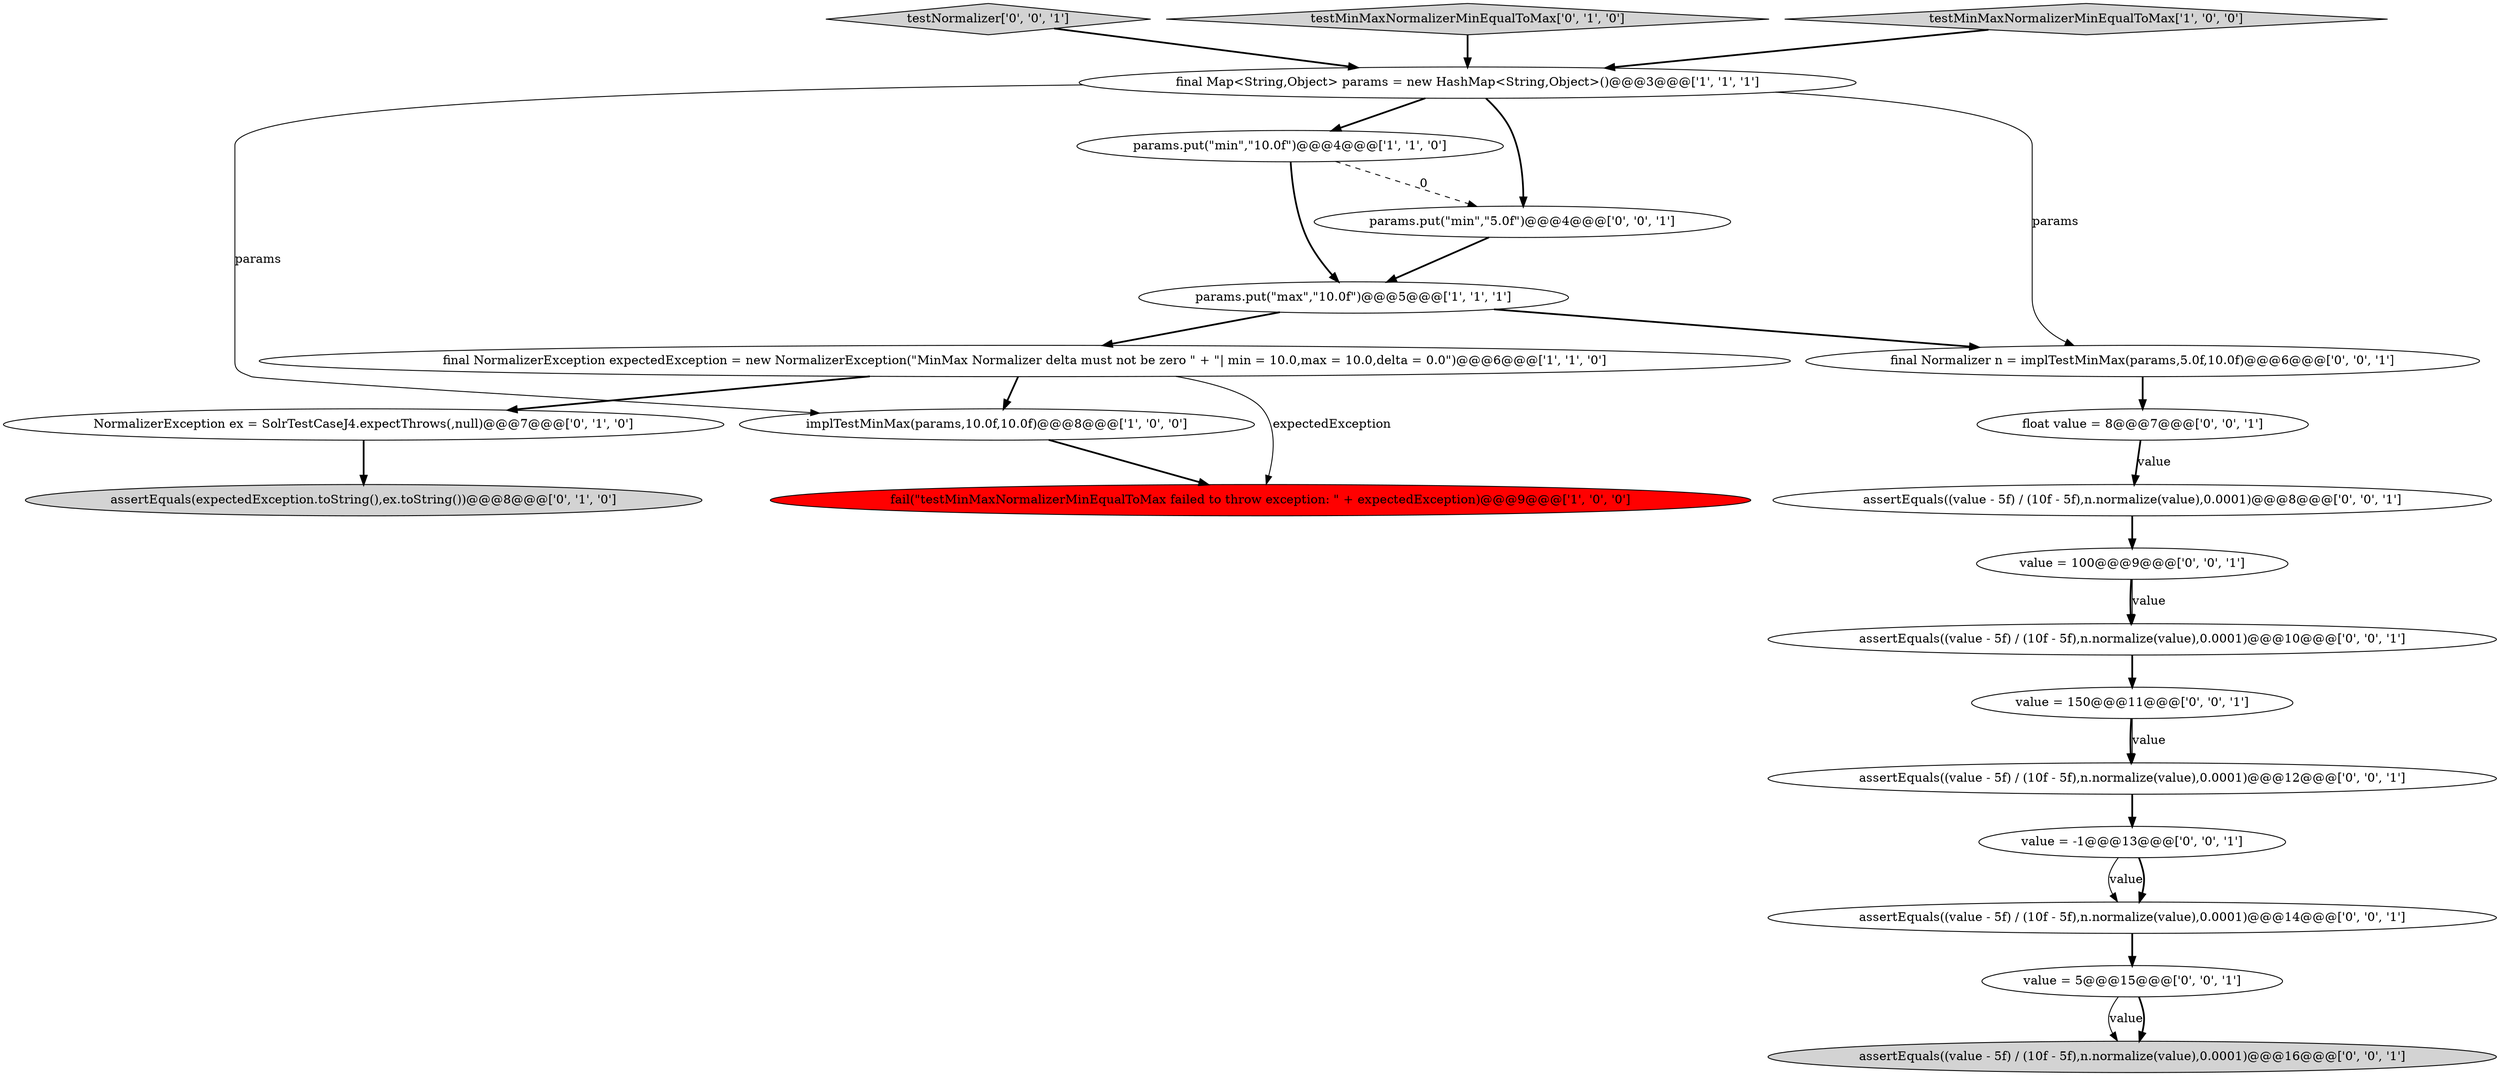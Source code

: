 digraph {
16 [style = filled, label = "assertEquals((value - 5f) / (10f - 5f),n.normalize(value),0.0001)@@@16@@@['0', '0', '1']", fillcolor = lightgray, shape = ellipse image = "AAA0AAABBB3BBB"];
11 [style = filled, label = "params.put(\"min\",\"5.0f\")@@@4@@@['0', '0', '1']", fillcolor = white, shape = ellipse image = "AAA0AAABBB3BBB"];
4 [style = filled, label = "final NormalizerException expectedException = new NormalizerException(\"MinMax Normalizer delta must not be zero \" + \"| min = 10.0,max = 10.0,delta = 0.0\")@@@6@@@['1', '1', '0']", fillcolor = white, shape = ellipse image = "AAA0AAABBB1BBB"];
13 [style = filled, label = "testNormalizer['0', '0', '1']", fillcolor = lightgray, shape = diamond image = "AAA0AAABBB3BBB"];
9 [style = filled, label = "testMinMaxNormalizerMinEqualToMax['0', '1', '0']", fillcolor = lightgray, shape = diamond image = "AAA0AAABBB2BBB"];
20 [style = filled, label = "assertEquals((value - 5f) / (10f - 5f),n.normalize(value),0.0001)@@@10@@@['0', '0', '1']", fillcolor = white, shape = ellipse image = "AAA0AAABBB3BBB"];
12 [style = filled, label = "assertEquals((value - 5f) / (10f - 5f),n.normalize(value),0.0001)@@@12@@@['0', '0', '1']", fillcolor = white, shape = ellipse image = "AAA0AAABBB3BBB"];
21 [style = filled, label = "final Normalizer n = implTestMinMax(params,5.0f,10.0f)@@@6@@@['0', '0', '1']", fillcolor = white, shape = ellipse image = "AAA0AAABBB3BBB"];
17 [style = filled, label = "value = -1@@@13@@@['0', '0', '1']", fillcolor = white, shape = ellipse image = "AAA0AAABBB3BBB"];
14 [style = filled, label = "assertEquals((value - 5f) / (10f - 5f),n.normalize(value),0.0001)@@@8@@@['0', '0', '1']", fillcolor = white, shape = ellipse image = "AAA0AAABBB3BBB"];
8 [style = filled, label = "assertEquals(expectedException.toString(),ex.toString())@@@8@@@['0', '1', '0']", fillcolor = lightgray, shape = ellipse image = "AAA0AAABBB2BBB"];
3 [style = filled, label = "implTestMinMax(params,10.0f,10.0f)@@@8@@@['1', '0', '0']", fillcolor = white, shape = ellipse image = "AAA0AAABBB1BBB"];
7 [style = filled, label = "NormalizerException ex = SolrTestCaseJ4.expectThrows(,null)@@@7@@@['0', '1', '0']", fillcolor = white, shape = ellipse image = "AAA0AAABBB2BBB"];
18 [style = filled, label = "value = 5@@@15@@@['0', '0', '1']", fillcolor = white, shape = ellipse image = "AAA0AAABBB3BBB"];
0 [style = filled, label = "params.put(\"max\",\"10.0f\")@@@5@@@['1', '1', '1']", fillcolor = white, shape = ellipse image = "AAA0AAABBB1BBB"];
1 [style = filled, label = "fail(\"testMinMaxNormalizerMinEqualToMax failed to throw exception: \" + expectedException)@@@9@@@['1', '0', '0']", fillcolor = red, shape = ellipse image = "AAA1AAABBB1BBB"];
6 [style = filled, label = "final Map<String,Object> params = new HashMap<String,Object>()@@@3@@@['1', '1', '1']", fillcolor = white, shape = ellipse image = "AAA0AAABBB1BBB"];
10 [style = filled, label = "value = 100@@@9@@@['0', '0', '1']", fillcolor = white, shape = ellipse image = "AAA0AAABBB3BBB"];
5 [style = filled, label = "params.put(\"min\",\"10.0f\")@@@4@@@['1', '1', '0']", fillcolor = white, shape = ellipse image = "AAA0AAABBB1BBB"];
15 [style = filled, label = "float value = 8@@@7@@@['0', '0', '1']", fillcolor = white, shape = ellipse image = "AAA0AAABBB3BBB"];
22 [style = filled, label = "value = 150@@@11@@@['0', '0', '1']", fillcolor = white, shape = ellipse image = "AAA0AAABBB3BBB"];
2 [style = filled, label = "testMinMaxNormalizerMinEqualToMax['1', '0', '0']", fillcolor = lightgray, shape = diamond image = "AAA0AAABBB1BBB"];
19 [style = filled, label = "assertEquals((value - 5f) / (10f - 5f),n.normalize(value),0.0001)@@@14@@@['0', '0', '1']", fillcolor = white, shape = ellipse image = "AAA0AAABBB3BBB"];
4->3 [style = bold, label=""];
10->20 [style = bold, label=""];
19->18 [style = bold, label=""];
3->1 [style = bold, label=""];
15->14 [style = bold, label=""];
4->1 [style = solid, label="expectedException"];
2->6 [style = bold, label=""];
21->15 [style = bold, label=""];
12->17 [style = bold, label=""];
14->10 [style = bold, label=""];
0->21 [style = bold, label=""];
15->14 [style = solid, label="value"];
17->19 [style = solid, label="value"];
7->8 [style = bold, label=""];
17->19 [style = bold, label=""];
4->7 [style = bold, label=""];
9->6 [style = bold, label=""];
20->22 [style = bold, label=""];
6->5 [style = bold, label=""];
11->0 [style = bold, label=""];
5->0 [style = bold, label=""];
5->11 [style = dashed, label="0"];
0->4 [style = bold, label=""];
10->20 [style = solid, label="value"];
22->12 [style = bold, label=""];
22->12 [style = solid, label="value"];
6->11 [style = bold, label=""];
6->3 [style = solid, label="params"];
18->16 [style = solid, label="value"];
13->6 [style = bold, label=""];
6->21 [style = solid, label="params"];
18->16 [style = bold, label=""];
}
